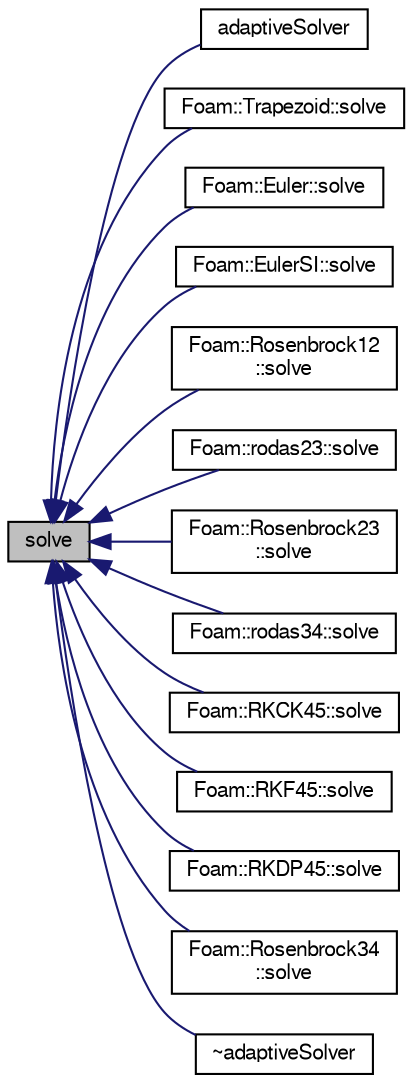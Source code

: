 digraph "solve"
{
  bgcolor="transparent";
  edge [fontname="FreeSans",fontsize="10",labelfontname="FreeSans",labelfontsize="10"];
  node [fontname="FreeSans",fontsize="10",shape=record];
  rankdir="LR";
  Node8 [label="solve",height=0.2,width=0.4,color="black", fillcolor="grey75", style="filled", fontcolor="black"];
  Node8 -> Node9 [dir="back",color="midnightblue",fontsize="10",style="solid",fontname="FreeSans"];
  Node9 [label="adaptiveSolver",height=0.2,width=0.4,color="black",URL="$a25546.html#a0e821f4d5a6e455e53a41f20c531f88a",tooltip="Construct from ODESystem. "];
  Node8 -> Node10 [dir="back",color="midnightblue",fontsize="10",style="solid",fontname="FreeSans"];
  Node10 [label="Foam::Trapezoid::solve",height=0.2,width=0.4,color="black",URL="$a25602.html#af8a10009f468a3db8d07f3d8d92e10cb",tooltip="Solve the ODE system and the update the state. "];
  Node8 -> Node11 [dir="back",color="midnightblue",fontsize="10",style="solid",fontname="FreeSans"];
  Node11 [label="Foam::Euler::solve",height=0.2,width=0.4,color="black",URL="$a23842.html#af8a10009f468a3db8d07f3d8d92e10cb",tooltip="Solve the ODE system and the update the state. "];
  Node8 -> Node12 [dir="back",color="midnightblue",fontsize="10",style="solid",fontname="FreeSans"];
  Node12 [label="Foam::EulerSI::solve",height=0.2,width=0.4,color="black",URL="$a25550.html#af8a10009f468a3db8d07f3d8d92e10cb",tooltip="Solve the ODE system and the update the state. "];
  Node8 -> Node13 [dir="back",color="midnightblue",fontsize="10",style="solid",fontname="FreeSans"];
  Node13 [label="Foam::Rosenbrock12\l::solve",height=0.2,width=0.4,color="black",URL="$a25582.html#af8a10009f468a3db8d07f3d8d92e10cb",tooltip="Solve the ODE system and the update the state. "];
  Node8 -> Node14 [dir="back",color="midnightblue",fontsize="10",style="solid",fontname="FreeSans"];
  Node14 [label="Foam::rodas23::solve",height=0.2,width=0.4,color="black",URL="$a25574.html#af8a10009f468a3db8d07f3d8d92e10cb",tooltip="Solve the ODE system and the update the state. "];
  Node8 -> Node15 [dir="back",color="midnightblue",fontsize="10",style="solid",fontname="FreeSans"];
  Node15 [label="Foam::Rosenbrock23\l::solve",height=0.2,width=0.4,color="black",URL="$a25586.html#af8a10009f468a3db8d07f3d8d92e10cb",tooltip="Solve the ODE system and the update the state. "];
  Node8 -> Node16 [dir="back",color="midnightblue",fontsize="10",style="solid",fontname="FreeSans"];
  Node16 [label="Foam::rodas34::solve",height=0.2,width=0.4,color="black",URL="$a25578.html#af8a10009f468a3db8d07f3d8d92e10cb",tooltip="Solve the ODE system and the update the state. "];
  Node8 -> Node17 [dir="back",color="midnightblue",fontsize="10",style="solid",fontname="FreeSans"];
  Node17 [label="Foam::RKCK45::solve",height=0.2,width=0.4,color="black",URL="$a25562.html#af8a10009f468a3db8d07f3d8d92e10cb",tooltip="Solve the ODE system and the update the state. "];
  Node8 -> Node18 [dir="back",color="midnightblue",fontsize="10",style="solid",fontname="FreeSans"];
  Node18 [label="Foam::RKF45::solve",height=0.2,width=0.4,color="black",URL="$a25570.html#af8a10009f468a3db8d07f3d8d92e10cb",tooltip="Solve the ODE system and the update the state. "];
  Node8 -> Node19 [dir="back",color="midnightblue",fontsize="10",style="solid",fontname="FreeSans"];
  Node19 [label="Foam::RKDP45::solve",height=0.2,width=0.4,color="black",URL="$a25566.html#af8a10009f468a3db8d07f3d8d92e10cb",tooltip="Solve the ODE system and the update the state. "];
  Node8 -> Node20 [dir="back",color="midnightblue",fontsize="10",style="solid",fontname="FreeSans"];
  Node20 [label="Foam::Rosenbrock34\l::solve",height=0.2,width=0.4,color="black",URL="$a25590.html#af8a10009f468a3db8d07f3d8d92e10cb",tooltip="Solve the ODE system and the update the state. "];
  Node8 -> Node21 [dir="back",color="midnightblue",fontsize="10",style="solid",fontname="FreeSans"];
  Node21 [label="~adaptiveSolver",height=0.2,width=0.4,color="black",URL="$a25546.html#a62b1b8716c3f74147d38f60ebc4e7ff7",tooltip="Destructor. "];
}
